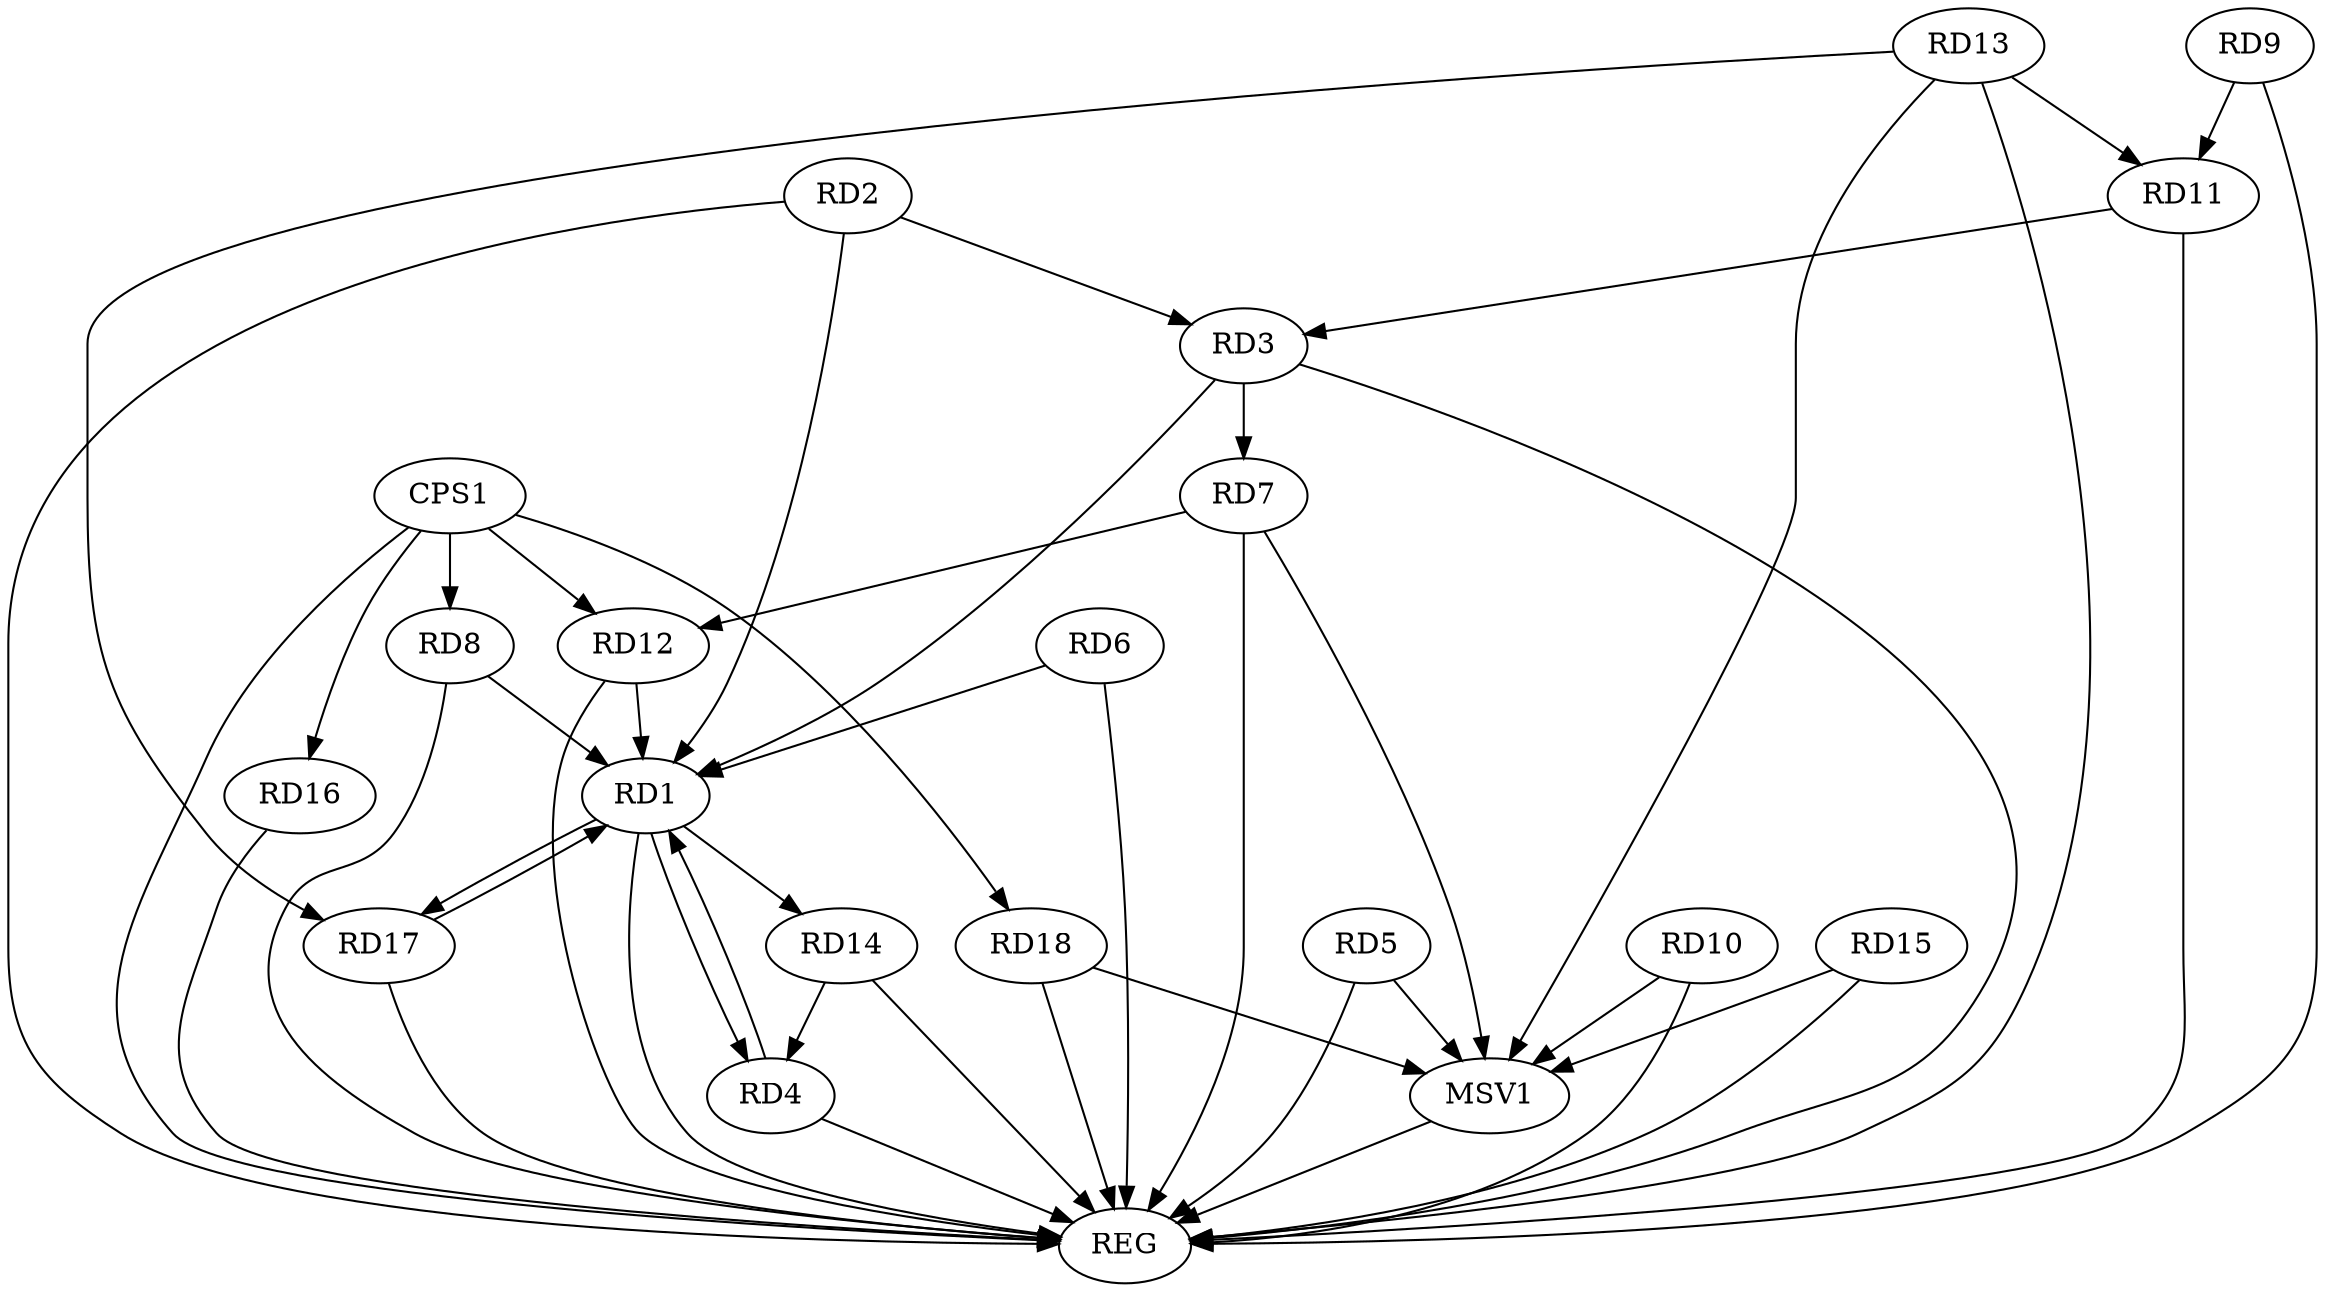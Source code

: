 strict digraph G {
  RD1 [ label="RD1" ];
  RD2 [ label="RD2" ];
  RD3 [ label="RD3" ];
  RD4 [ label="RD4" ];
  RD5 [ label="RD5" ];
  RD6 [ label="RD6" ];
  RD7 [ label="RD7" ];
  RD8 [ label="RD8" ];
  RD9 [ label="RD9" ];
  RD10 [ label="RD10" ];
  RD11 [ label="RD11" ];
  RD12 [ label="RD12" ];
  RD13 [ label="RD13" ];
  RD14 [ label="RD14" ];
  RD15 [ label="RD15" ];
  RD16 [ label="RD16" ];
  RD17 [ label="RD17" ];
  RD18 [ label="RD18" ];
  CPS1 [ label="CPS1" ];
  REG [ label="REG" ];
  MSV1 [ label="MSV1" ];
  RD1 -> RD4;
  RD1 -> RD14;
  RD1 -> RD17;
  RD2 -> RD3;
  RD3 -> RD7;
  RD11 -> RD3;
  RD14 -> RD4;
  RD7 -> RD12;
  RD9 -> RD11;
  RD13 -> RD11;
  RD13 -> RD17;
  CPS1 -> RD8;
  CPS1 -> RD12;
  CPS1 -> RD16;
  CPS1 -> RD18;
  RD1 -> REG;
  RD2 -> REG;
  RD3 -> REG;
  RD4 -> REG;
  RD5 -> REG;
  RD6 -> REG;
  RD7 -> REG;
  RD8 -> REG;
  RD9 -> REG;
  RD10 -> REG;
  RD11 -> REG;
  RD12 -> REG;
  RD13 -> REG;
  RD14 -> REG;
  RD15 -> REG;
  RD16 -> REG;
  RD17 -> REG;
  RD18 -> REG;
  CPS1 -> REG;
  RD8 -> RD1;
  RD4 -> RD1;
  RD6 -> RD1;
  RD3 -> RD1;
  RD17 -> RD1;
  RD12 -> RD1;
  RD2 -> RD1;
  RD7 -> MSV1;
  RD10 -> MSV1;
  RD13 -> MSV1;
  RD15 -> MSV1;
  RD18 -> MSV1;
  RD5 -> MSV1;
  MSV1 -> REG;
}

